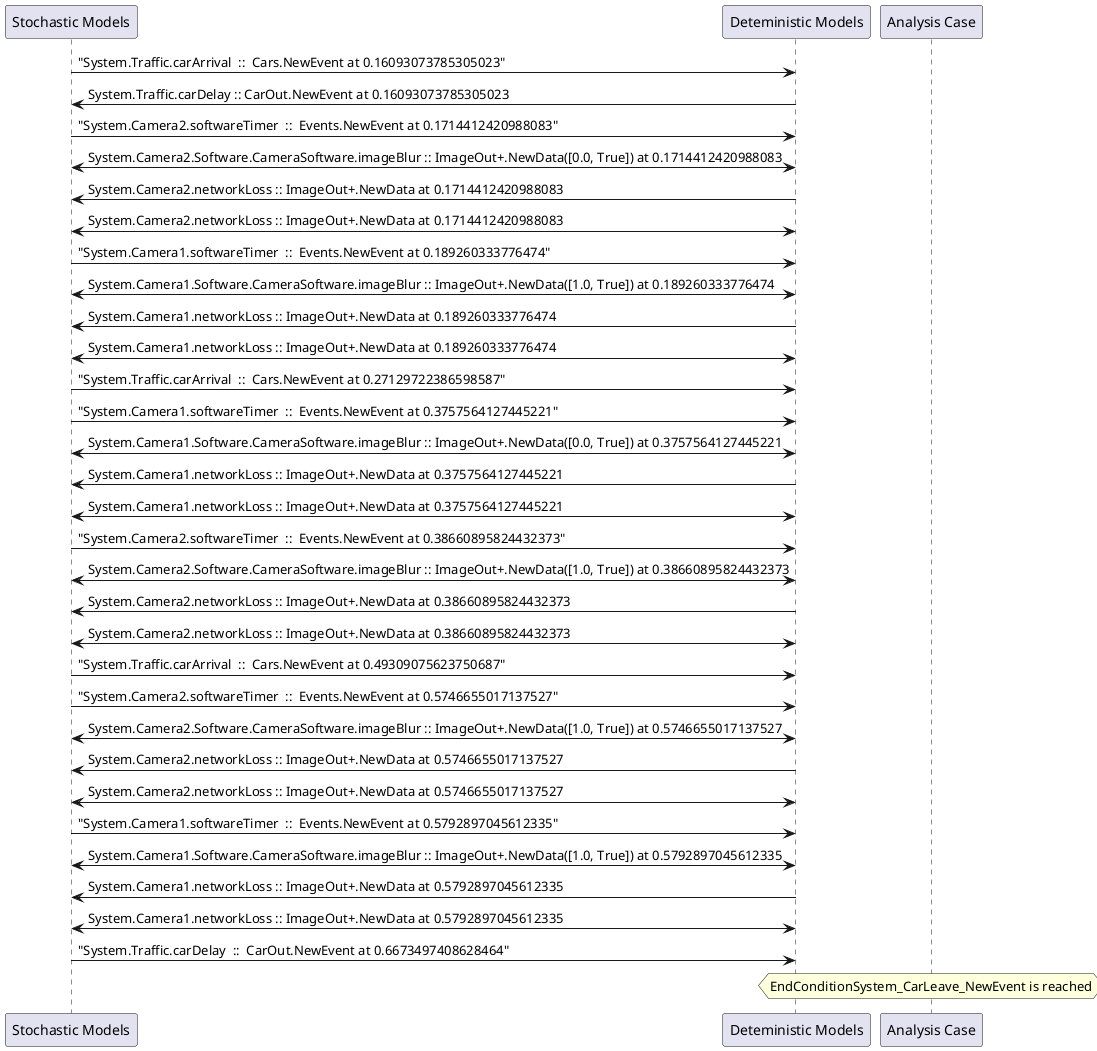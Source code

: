 
	@startuml
	participant "Stochastic Models" as stochmodel
	participant "Deteministic Models" as detmodel
	participant "Analysis Case" as analysis
	{12904_stop} stochmodel -> detmodel : "System.Traffic.carArrival  ::  Cars.NewEvent at 0.16093073785305023"
{12913_start} detmodel -> stochmodel : System.Traffic.carDelay :: CarOut.NewEvent at 0.16093073785305023
{12888_stop} stochmodel -> detmodel : "System.Camera2.softwareTimer  ::  Events.NewEvent at 0.1714412420988083"
detmodel <-> stochmodel : System.Camera2.Software.CameraSoftware.imageBlur :: ImageOut+.NewData([0.0, True]) at 0.1714412420988083
detmodel -> stochmodel : System.Camera2.networkLoss :: ImageOut+.NewData at 0.1714412420988083
detmodel <-> stochmodel : System.Camera2.networkLoss :: ImageOut+.NewData at 0.1714412420988083
{12873_stop} stochmodel -> detmodel : "System.Camera1.softwareTimer  ::  Events.NewEvent at 0.189260333776474"
detmodel <-> stochmodel : System.Camera1.Software.CameraSoftware.imageBlur :: ImageOut+.NewData([1.0, True]) at 0.189260333776474
detmodel -> stochmodel : System.Camera1.networkLoss :: ImageOut+.NewData at 0.189260333776474
detmodel <-> stochmodel : System.Camera1.networkLoss :: ImageOut+.NewData at 0.189260333776474
{12905_stop} stochmodel -> detmodel : "System.Traffic.carArrival  ::  Cars.NewEvent at 0.27129722386598587"
{12874_stop} stochmodel -> detmodel : "System.Camera1.softwareTimer  ::  Events.NewEvent at 0.3757564127445221"
detmodel <-> stochmodel : System.Camera1.Software.CameraSoftware.imageBlur :: ImageOut+.NewData([0.0, True]) at 0.3757564127445221
detmodel -> stochmodel : System.Camera1.networkLoss :: ImageOut+.NewData at 0.3757564127445221
detmodel <-> stochmodel : System.Camera1.networkLoss :: ImageOut+.NewData at 0.3757564127445221
{12889_stop} stochmodel -> detmodel : "System.Camera2.softwareTimer  ::  Events.NewEvent at 0.38660895824432373"
detmodel <-> stochmodel : System.Camera2.Software.CameraSoftware.imageBlur :: ImageOut+.NewData([1.0, True]) at 0.38660895824432373
detmodel -> stochmodel : System.Camera2.networkLoss :: ImageOut+.NewData at 0.38660895824432373
detmodel <-> stochmodel : System.Camera2.networkLoss :: ImageOut+.NewData at 0.38660895824432373
{12906_stop} stochmodel -> detmodel : "System.Traffic.carArrival  ::  Cars.NewEvent at 0.49309075623750687"
{12890_stop} stochmodel -> detmodel : "System.Camera2.softwareTimer  ::  Events.NewEvent at 0.5746655017137527"
detmodel <-> stochmodel : System.Camera2.Software.CameraSoftware.imageBlur :: ImageOut+.NewData([1.0, True]) at 0.5746655017137527
detmodel -> stochmodel : System.Camera2.networkLoss :: ImageOut+.NewData at 0.5746655017137527
detmodel <-> stochmodel : System.Camera2.networkLoss :: ImageOut+.NewData at 0.5746655017137527
{12875_stop} stochmodel -> detmodel : "System.Camera1.softwareTimer  ::  Events.NewEvent at 0.5792897045612335"
detmodel <-> stochmodel : System.Camera1.Software.CameraSoftware.imageBlur :: ImageOut+.NewData([1.0, True]) at 0.5792897045612335
detmodel -> stochmodel : System.Camera1.networkLoss :: ImageOut+.NewData at 0.5792897045612335
detmodel <-> stochmodel : System.Camera1.networkLoss :: ImageOut+.NewData at 0.5792897045612335
{12913_stop} stochmodel -> detmodel : "System.Traffic.carDelay  ::  CarOut.NewEvent at 0.6673497408628464"
{12913_start} <-> {12913_stop} : delay
hnote over analysis 
EndConditionSystem_CarLeave_NewEvent is reached
endnote
@enduml